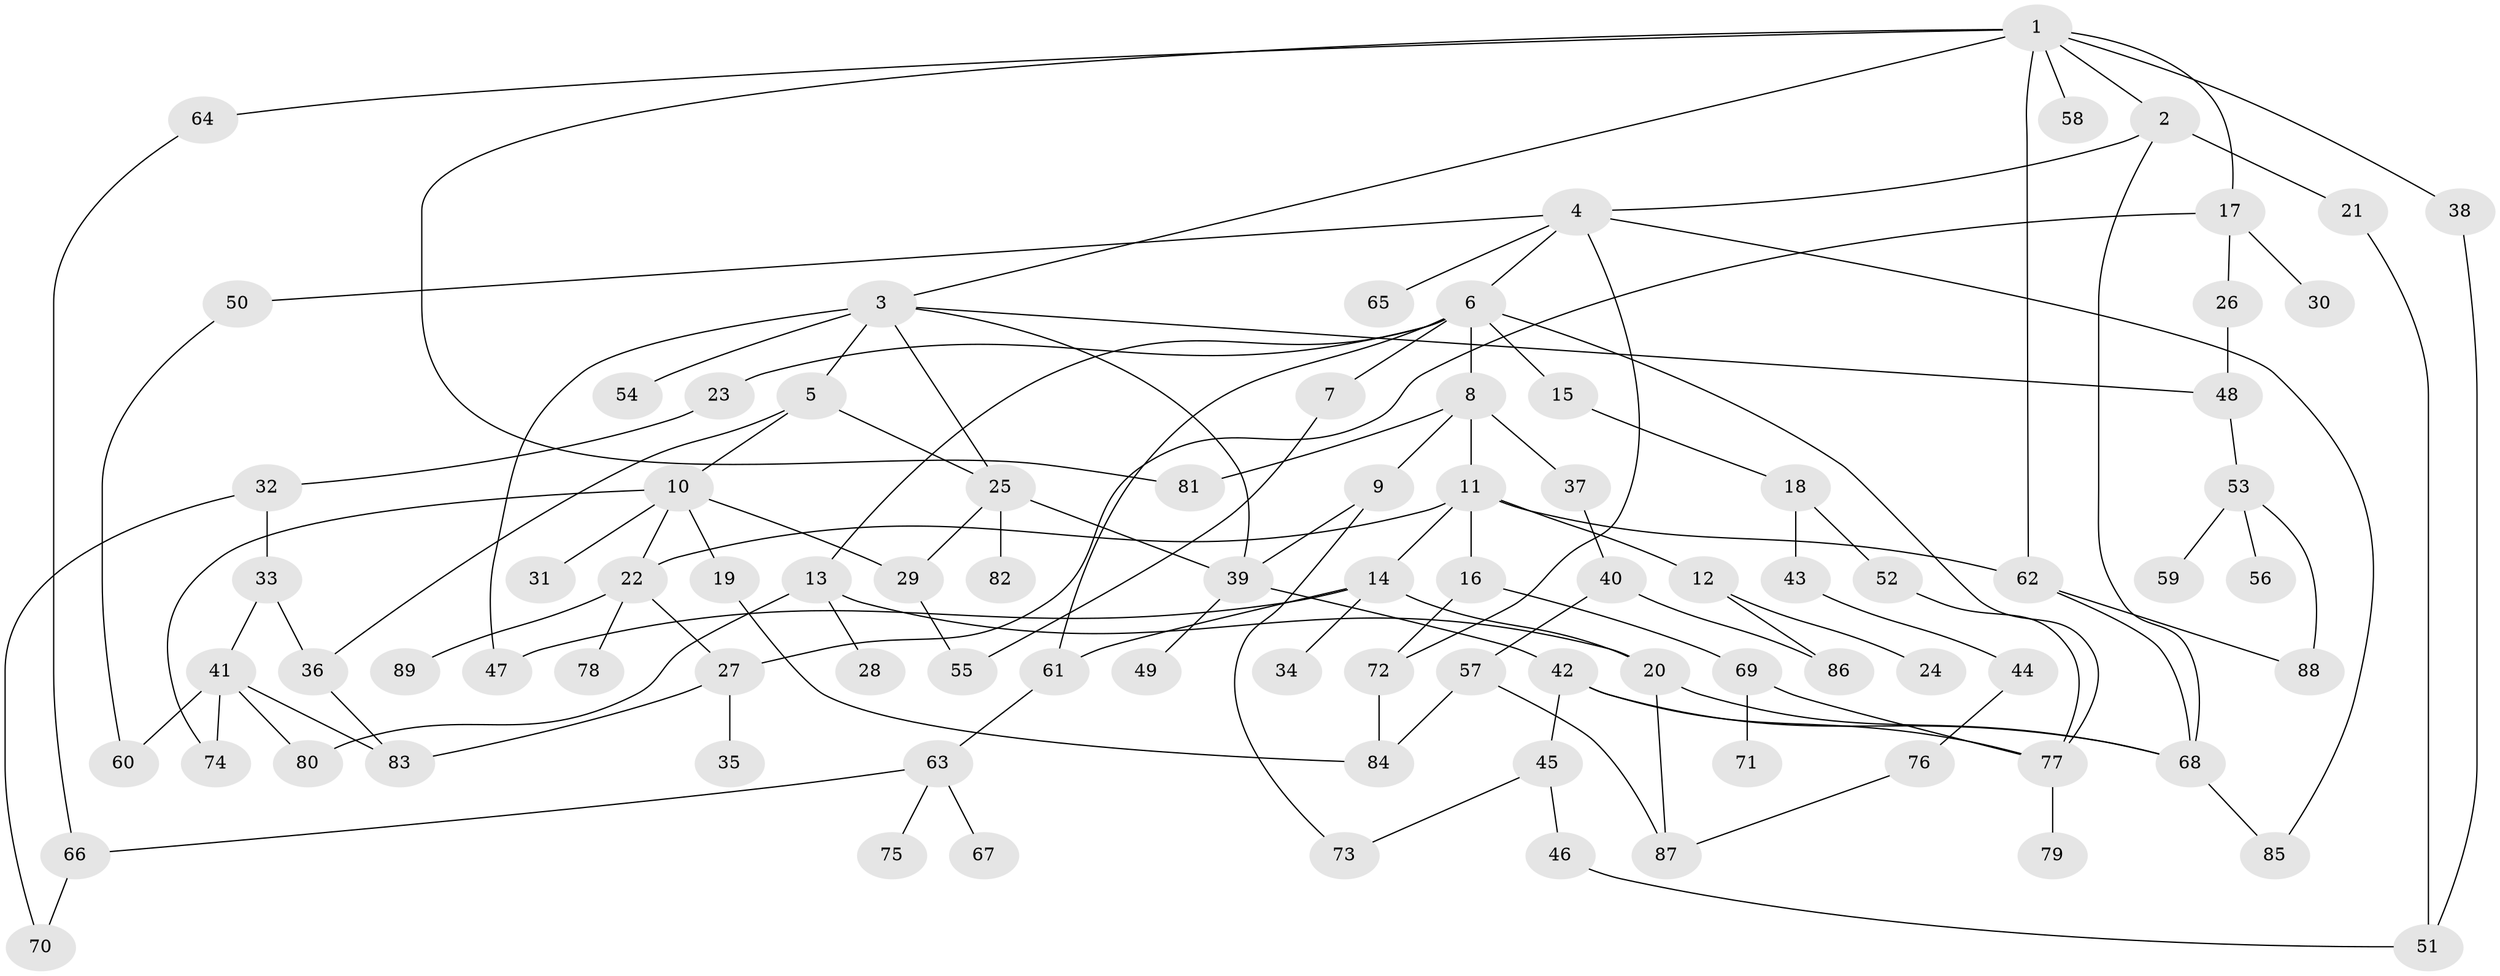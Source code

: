 // Generated by graph-tools (version 1.1) at 2025/10/02/27/25 16:10:52]
// undirected, 89 vertices, 126 edges
graph export_dot {
graph [start="1"]
  node [color=gray90,style=filled];
  1;
  2;
  3;
  4;
  5;
  6;
  7;
  8;
  9;
  10;
  11;
  12;
  13;
  14;
  15;
  16;
  17;
  18;
  19;
  20;
  21;
  22;
  23;
  24;
  25;
  26;
  27;
  28;
  29;
  30;
  31;
  32;
  33;
  34;
  35;
  36;
  37;
  38;
  39;
  40;
  41;
  42;
  43;
  44;
  45;
  46;
  47;
  48;
  49;
  50;
  51;
  52;
  53;
  54;
  55;
  56;
  57;
  58;
  59;
  60;
  61;
  62;
  63;
  64;
  65;
  66;
  67;
  68;
  69;
  70;
  71;
  72;
  73;
  74;
  75;
  76;
  77;
  78;
  79;
  80;
  81;
  82;
  83;
  84;
  85;
  86;
  87;
  88;
  89;
  1 -- 2;
  1 -- 3;
  1 -- 17;
  1 -- 38;
  1 -- 58;
  1 -- 64;
  1 -- 81;
  1 -- 62;
  2 -- 4;
  2 -- 21;
  2 -- 68;
  3 -- 5;
  3 -- 25;
  3 -- 48;
  3 -- 54;
  3 -- 39;
  3 -- 47;
  4 -- 6;
  4 -- 50;
  4 -- 65;
  4 -- 85;
  4 -- 72;
  5 -- 10;
  5 -- 25;
  5 -- 36;
  6 -- 7;
  6 -- 8;
  6 -- 13;
  6 -- 15;
  6 -- 23;
  6 -- 61;
  6 -- 77;
  7 -- 55;
  8 -- 9;
  8 -- 11;
  8 -- 37;
  8 -- 81;
  9 -- 39;
  9 -- 73;
  10 -- 19;
  10 -- 29;
  10 -- 31;
  10 -- 74;
  10 -- 22;
  11 -- 12;
  11 -- 14;
  11 -- 16;
  11 -- 22;
  11 -- 62;
  12 -- 24;
  12 -- 86;
  13 -- 20;
  13 -- 28;
  13 -- 80;
  14 -- 34;
  14 -- 47;
  14 -- 61;
  14 -- 20;
  15 -- 18;
  16 -- 69;
  16 -- 72;
  17 -- 26;
  17 -- 30;
  17 -- 27;
  18 -- 43;
  18 -- 52;
  19 -- 84;
  20 -- 68;
  20 -- 87;
  21 -- 51;
  22 -- 27;
  22 -- 78;
  22 -- 89;
  23 -- 32;
  25 -- 82;
  25 -- 39;
  25 -- 29;
  26 -- 48;
  27 -- 35;
  27 -- 83;
  29 -- 55;
  32 -- 33;
  32 -- 70;
  33 -- 36;
  33 -- 41;
  36 -- 83;
  37 -- 40;
  38 -- 51;
  39 -- 42;
  39 -- 49;
  40 -- 57;
  40 -- 86;
  41 -- 60;
  41 -- 74;
  41 -- 80;
  41 -- 83;
  42 -- 45;
  42 -- 68;
  42 -- 77;
  43 -- 44;
  44 -- 76;
  45 -- 46;
  45 -- 73;
  46 -- 51;
  48 -- 53;
  50 -- 60;
  52 -- 77;
  53 -- 56;
  53 -- 59;
  53 -- 88;
  57 -- 84;
  57 -- 87;
  61 -- 63;
  62 -- 68;
  62 -- 88;
  63 -- 67;
  63 -- 75;
  63 -- 66;
  64 -- 66;
  66 -- 70;
  68 -- 85;
  69 -- 71;
  69 -- 77;
  72 -- 84;
  76 -- 87;
  77 -- 79;
}
